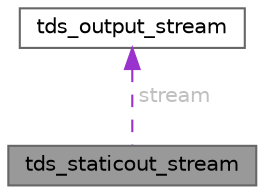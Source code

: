 digraph "tds_staticout_stream"
{
 // LATEX_PDF_SIZE
  bgcolor="transparent";
  edge [fontname=Helvetica,fontsize=10,labelfontname=Helvetica,labelfontsize=10];
  node [fontname=Helvetica,fontsize=10,shape=box,height=0.2,width=0.4];
  Node1 [id="Node000001",label="tds_staticout_stream",height=0.2,width=0.4,color="gray40", fillcolor="grey60", style="filled", fontcolor="black",tooltip="output stream to write data to a static buffer."];
  Node2 -> Node1 [id="edge1_Node000001_Node000002",dir="back",color="darkorchid3",style="dashed",tooltip=" ",label=" stream",fontcolor="grey" ];
  Node2 [id="Node000002",label="tds_output_stream",height=0.2,width=0.4,color="gray40", fillcolor="white", style="filled",URL="$a01166.html",tooltip="define a stream of data used for output"];
}
